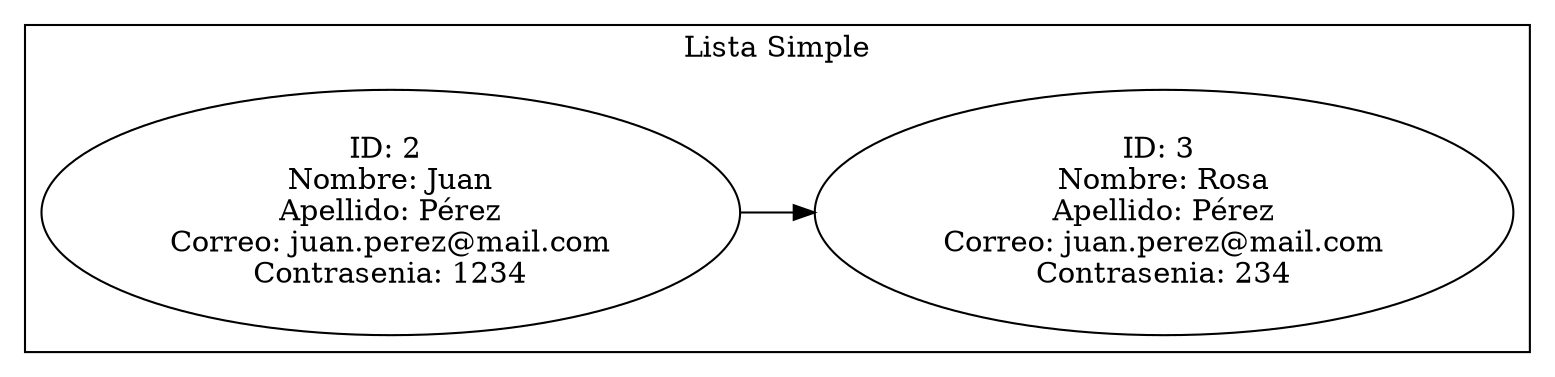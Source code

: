 digraph G {
    node [shape=ellipse];
    rankdir=LR;
    subgraph cluster_0 {
        label = "Lista Simple";
        n0 [label = "ID: 2 \n Nombre: Juan \n Apellido: Pérez \n Correo: juan.perez@mail.com \n Contrasenia: 1234 "];
        n1 [label = "ID: 3 \n Nombre: Rosa \n Apellido: Pérez \n Correo: juan.perez@mail.com \n Contrasenia: 234 "];
        n0 -> n1;
    }
}

